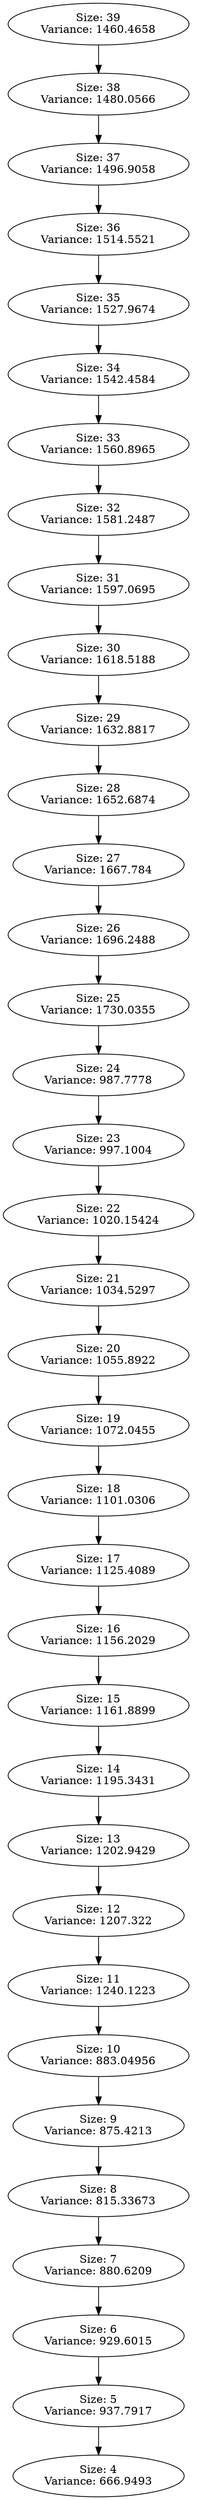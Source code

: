 DIGRAPH G {
"Size: 39\nVariance: 1460.4658" -> "Size: 38\nVariance: 1480.0566" L=0;
"Size: 38\nVariance: 1480.0566" -> "Size: 37\nVariance: 1496.9058" L=1;
"Size: 37\nVariance: 1496.9058" -> "Size: 36\nVariance: 1514.5521" L=2;
"Size: 36\nVariance: 1514.5521" -> "Size: 35\nVariance: 1527.9674" L=3;
"Size: 35\nVariance: 1527.9674" -> "Size: 34\nVariance: 1542.4584" L=4;
"Size: 34\nVariance: 1542.4584" -> "Size: 33\nVariance: 1560.8965" L=5;
"Size: 33\nVariance: 1560.8965" -> "Size: 32\nVariance: 1581.2487" L=6;
"Size: 32\nVariance: 1581.2487" -> "Size: 31\nVariance: 1597.0695" L=7;
"Size: 31\nVariance: 1597.0695" -> "Size: 30\nVariance: 1618.5188" L=8;
"Size: 30\nVariance: 1618.5188" -> "Size: 29\nVariance: 1632.8817" L=9;
"Size: 29\nVariance: 1632.8817" -> "Size: 28\nVariance: 1652.6874" L=10;
"Size: 28\nVariance: 1652.6874" -> "Size: 27\nVariance: 1667.784" L=11;
"Size: 27\nVariance: 1667.784" -> "Size: 26\nVariance: 1696.2488" L=12;
"Size: 26\nVariance: 1696.2488" -> "Size: 25\nVariance: 1730.0355" L=13;
"Size: 25\nVariance: 1730.0355" -> "Size: 24\nVariance: 987.7778" L=14;
"Size: 24\nVariance: 987.7778" -> "Size: 23\nVariance: 997.1004" L=15;
"Size: 23\nVariance: 997.1004" -> "Size: 22\nVariance: 1020.15424" L=16;
"Size: 22\nVariance: 1020.15424" -> "Size: 21\nVariance: 1034.5297" L=17;
"Size: 21\nVariance: 1034.5297" -> "Size: 20\nVariance: 1055.8922" L=18;
"Size: 20\nVariance: 1055.8922" -> "Size: 19\nVariance: 1072.0455" L=19;
"Size: 19\nVariance: 1072.0455" -> "Size: 18\nVariance: 1101.0306" L=20;
"Size: 18\nVariance: 1101.0306" -> "Size: 17\nVariance: 1125.4089" L=21;
"Size: 17\nVariance: 1125.4089" -> "Size: 16\nVariance: 1156.2029" L=22;
"Size: 16\nVariance: 1156.2029" -> "Size: 15\nVariance: 1161.8899" L=23;
"Size: 15\nVariance: 1161.8899" -> "Size: 14\nVariance: 1195.3431" L=24;
"Size: 14\nVariance: 1195.3431" -> "Size: 13\nVariance: 1202.9429" L=25;
"Size: 13\nVariance: 1202.9429" -> "Size: 12\nVariance: 1207.322" L=26;
"Size: 12\nVariance: 1207.322" -> "Size: 11\nVariance: 1240.1223" L=27;
"Size: 11\nVariance: 1240.1223" -> "Size: 10\nVariance: 883.04956" L=28;
"Size: 10\nVariance: 883.04956" -> "Size: 9\nVariance: 875.4213" L=29;
"Size: 9\nVariance: 875.4213" -> "Size: 8\nVariance: 815.33673" L=30;
"Size: 8\nVariance: 815.33673" -> "Size: 7\nVariance: 880.6209" L=31;
"Size: 7\nVariance: 880.6209" -> "Size: 6\nVariance: 929.6015" L=32;
"Size: 6\nVariance: 929.6015" -> "Size: 5\nVariance: 937.7917" L=33;
"Size: 5\nVariance: 937.7917" -> "Size: 4\nVariance: 666.9493" L=34;
}
